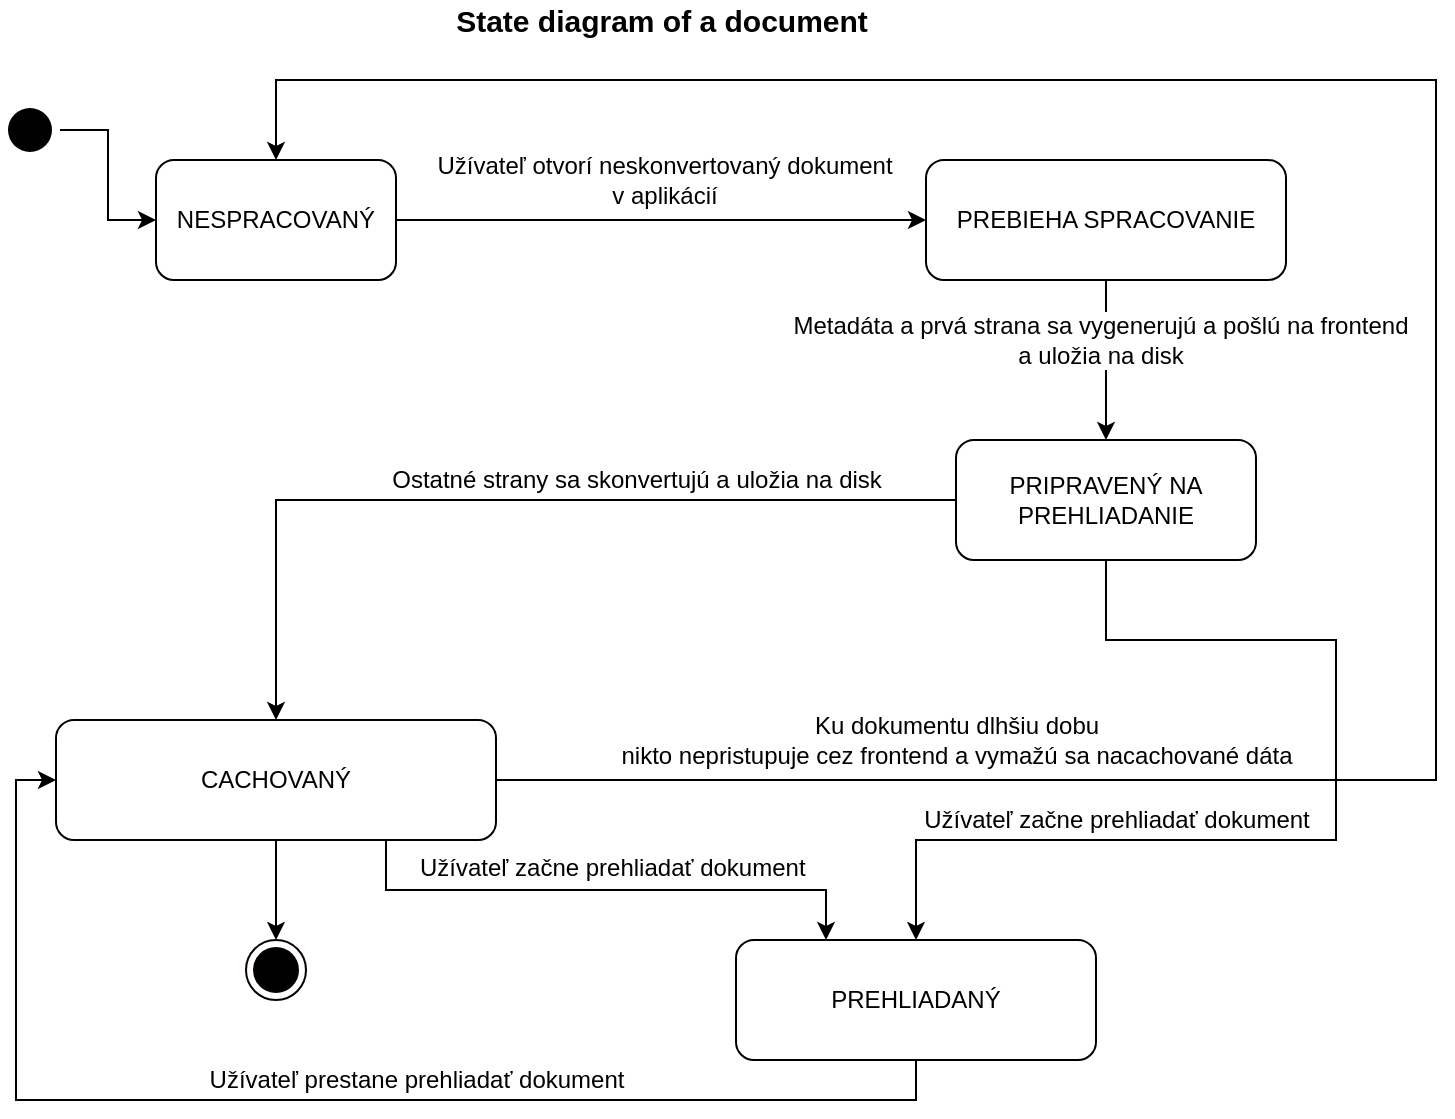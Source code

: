 <mxfile version="12.1.7" type="device" pages="1"><diagram id="eboKu52by0jhiAGM0gUp" name="Page-1"><mxGraphModel dx="1392" dy="804" grid="1" gridSize="10" guides="1" tooltips="1" connect="1" arrows="1" fold="1" page="1" pageScale="1" pageWidth="827" pageHeight="1169" math="0" shadow="0"><root><mxCell id="0"/><mxCell id="1" parent="0"/><mxCell id="sJ9c3zuH82mKK34I_ENM-12" style="edgeStyle=orthogonalEdgeStyle;rounded=0;orthogonalLoop=1;jettySize=auto;html=1;exitX=1;exitY=0.5;exitDx=0;exitDy=0;entryX=0;entryY=0.5;entryDx=0;entryDy=0;" parent="1" source="sJ9c3zuH82mKK34I_ENM-1" target="sJ9c3zuH82mKK34I_ENM-2" edge="1"><mxGeometry relative="1" as="geometry"/></mxCell><mxCell id="sJ9c3zuH82mKK34I_ENM-13" value="Užívateľ otvorí neskonvertovaný dokument &lt;br&gt;v aplikácií" style="text;html=1;resizable=0;points=[];align=center;verticalAlign=middle;labelBackgroundColor=#ffffff;" parent="sJ9c3zuH82mKK34I_ENM-12" vertex="1" connectable="0"><mxGeometry x="0.183" y="3" relative="1" as="geometry"><mxPoint x="-23" y="-17" as="offset"/></mxGeometry></mxCell><mxCell id="sJ9c3zuH82mKK34I_ENM-1" value="NESPRACOVANÝ" style="rounded=1;whiteSpace=wrap;html=1;" parent="1" vertex="1"><mxGeometry x="160" y="110" width="120" height="60" as="geometry"/></mxCell><mxCell id="sJ9c3zuH82mKK34I_ENM-14" style="edgeStyle=orthogonalEdgeStyle;rounded=0;orthogonalLoop=1;jettySize=auto;html=1;exitX=0.5;exitY=1;exitDx=0;exitDy=0;entryX=0.5;entryY=0;entryDx=0;entryDy=0;" parent="1" source="sJ9c3zuH82mKK34I_ENM-2" target="sJ9c3zuH82mKK34I_ENM-3" edge="1"><mxGeometry relative="1" as="geometry"/></mxCell><mxCell id="sJ9c3zuH82mKK34I_ENM-15" value="Metadáta a prvá strana sa vygenerujú a pošlú na frontend&lt;br&gt;a uložia na disk" style="text;html=1;resizable=0;points=[];align=center;verticalAlign=middle;labelBackgroundColor=#ffffff;" parent="sJ9c3zuH82mKK34I_ENM-14" vertex="1" connectable="0"><mxGeometry x="-0.25" y="-3" relative="1" as="geometry"><mxPoint as="offset"/></mxGeometry></mxCell><mxCell id="sJ9c3zuH82mKK34I_ENM-2" value="PREBIEHA SPRACOVANIE" style="rounded=1;whiteSpace=wrap;html=1;" parent="1" vertex="1"><mxGeometry x="545" y="110" width="180" height="60" as="geometry"/></mxCell><mxCell id="sJ9c3zuH82mKK34I_ENM-16" style="edgeStyle=orthogonalEdgeStyle;rounded=0;orthogonalLoop=1;jettySize=auto;html=1;exitX=0;exitY=0.5;exitDx=0;exitDy=0;entryX=0.5;entryY=0;entryDx=0;entryDy=0;" parent="1" source="sJ9c3zuH82mKK34I_ENM-3" target="sJ9c3zuH82mKK34I_ENM-18" edge="1"><mxGeometry relative="1" as="geometry"><mxPoint x="280" y="280" as="targetPoint"/></mxGeometry></mxCell><mxCell id="sJ9c3zuH82mKK34I_ENM-17" value="Ostatné strany sa skonvertujú a uložia na disk" style="text;html=1;resizable=0;points=[];align=center;verticalAlign=middle;labelBackgroundColor=#ffffff;" parent="sJ9c3zuH82mKK34I_ENM-16" vertex="1" connectable="0"><mxGeometry x="-0.136" y="1" relative="1" as="geometry"><mxPoint x="34" y="-11" as="offset"/></mxGeometry></mxCell><mxCell id="PGBzdv3zKMAC1yRozMgn-2" style="edgeStyle=orthogonalEdgeStyle;rounded=0;orthogonalLoop=1;jettySize=auto;html=1;exitX=0.5;exitY=1;exitDx=0;exitDy=0;entryX=0.5;entryY=0;entryDx=0;entryDy=0;" edge="1" parent="1" source="sJ9c3zuH82mKK34I_ENM-3" target="PGBzdv3zKMAC1yRozMgn-1"><mxGeometry relative="1" as="geometry"><Array as="points"><mxPoint x="635" y="350"/><mxPoint x="750" y="350"/><mxPoint x="750" y="450"/><mxPoint x="540" y="450"/></Array></mxGeometry></mxCell><mxCell id="PGBzdv3zKMAC1yRozMgn-3" value="Užívateľ začne prehliadať dokument" style="text;html=1;resizable=0;points=[];align=center;verticalAlign=middle;labelBackgroundColor=#ffffff;" vertex="1" connectable="0" parent="PGBzdv3zKMAC1yRozMgn-2"><mxGeometry x="0.239" relative="1" as="geometry"><mxPoint x="-46" y="-10" as="offset"/></mxGeometry></mxCell><mxCell id="sJ9c3zuH82mKK34I_ENM-3" value="PRIPRAVENÝ NA PREHLIADANIE" style="rounded=1;whiteSpace=wrap;html=1;" parent="1" vertex="1"><mxGeometry x="560" y="250" width="150" height="60" as="geometry"/></mxCell><mxCell id="sJ9c3zuH82mKK34I_ENM-11" style="edgeStyle=orthogonalEdgeStyle;rounded=0;orthogonalLoop=1;jettySize=auto;html=1;exitX=1;exitY=0.5;exitDx=0;exitDy=0;entryX=0;entryY=0.5;entryDx=0;entryDy=0;" parent="1" source="sJ9c3zuH82mKK34I_ENM-10" target="sJ9c3zuH82mKK34I_ENM-1" edge="1"><mxGeometry relative="1" as="geometry"/></mxCell><mxCell id="sJ9c3zuH82mKK34I_ENM-10" value="" style="ellipse;html=1;shape=endState;fillColor=#000000;strokeColor=none;perimeterSpacing=0;gradientColor=none;" parent="1" vertex="1"><mxGeometry x="82" y="80" width="30" height="30" as="geometry"/></mxCell><mxCell id="sJ9c3zuH82mKK34I_ENM-22" style="edgeStyle=orthogonalEdgeStyle;rounded=0;orthogonalLoop=1;jettySize=auto;html=1;exitX=1;exitY=0.5;exitDx=0;exitDy=0;entryX=0.5;entryY=0;entryDx=0;entryDy=0;" parent="1" source="sJ9c3zuH82mKK34I_ENM-18" target="sJ9c3zuH82mKK34I_ENM-1" edge="1"><mxGeometry relative="1" as="geometry"><mxPoint x="560" y="420" as="targetPoint"/><Array as="points"><mxPoint x="800" y="420"/><mxPoint x="800" y="70"/><mxPoint x="220" y="70"/></Array></mxGeometry></mxCell><mxCell id="sJ9c3zuH82mKK34I_ENM-23" value="Ku dokumentu dlhšiu dobu &lt;br&gt;nikto nepristupuje cez frontend a vymažú sa nacachované dáta" style="text;html=1;resizable=0;points=[];align=center;verticalAlign=middle;labelBackgroundColor=#ffffff;" parent="sJ9c3zuH82mKK34I_ENM-22" vertex="1" connectable="0"><mxGeometry x="0.214" relative="1" as="geometry"><mxPoint x="-186" y="330" as="offset"/></mxGeometry></mxCell><mxCell id="sJ9c3zuH82mKK34I_ENM-26" style="edgeStyle=orthogonalEdgeStyle;rounded=0;orthogonalLoop=1;jettySize=auto;html=1;exitX=0.5;exitY=1;exitDx=0;exitDy=0;entryX=0.5;entryY=0;entryDx=0;entryDy=0;" parent="1" source="sJ9c3zuH82mKK34I_ENM-18" target="sJ9c3zuH82mKK34I_ENM-25" edge="1"><mxGeometry relative="1" as="geometry"/></mxCell><mxCell id="PGBzdv3zKMAC1yRozMgn-4" style="edgeStyle=orthogonalEdgeStyle;rounded=0;orthogonalLoop=1;jettySize=auto;html=1;exitX=0.75;exitY=1;exitDx=0;exitDy=0;entryX=0.25;entryY=0;entryDx=0;entryDy=0;" edge="1" parent="1" source="sJ9c3zuH82mKK34I_ENM-18" target="PGBzdv3zKMAC1yRozMgn-1"><mxGeometry relative="1" as="geometry"/></mxCell><mxCell id="sJ9c3zuH82mKK34I_ENM-18" value="CACHOVANÝ" style="rounded=1;whiteSpace=wrap;html=1;strokeColor=#080000;" parent="1" vertex="1"><mxGeometry x="110" y="390" width="220" height="60" as="geometry"/></mxCell><mxCell id="sJ9c3zuH82mKK34I_ENM-25" value="" style="ellipse;html=1;shape=endState;fillColor=#000000;strokeColor=#080000;" parent="1" vertex="1"><mxGeometry x="205" y="500" width="30" height="30" as="geometry"/></mxCell><mxCell id="MCiepP15-EjkmGGLnnr2-1" value="&lt;b&gt;&lt;font style=&quot;font-size: 15px&quot;&gt;State diagram of a document&lt;/font&gt;&lt;/b&gt;" style="text;html=1;strokeColor=none;fillColor=none;align=center;verticalAlign=middle;whiteSpace=wrap;rounded=0;" parent="1" vertex="1"><mxGeometry x="268" y="30" width="290" height="20" as="geometry"/></mxCell><mxCell id="PGBzdv3zKMAC1yRozMgn-6" style="edgeStyle=orthogonalEdgeStyle;rounded=0;orthogonalLoop=1;jettySize=auto;html=1;exitX=0.5;exitY=1;exitDx=0;exitDy=0;entryX=0;entryY=0.5;entryDx=0;entryDy=0;" edge="1" parent="1" source="PGBzdv3zKMAC1yRozMgn-1" target="sJ9c3zuH82mKK34I_ENM-18"><mxGeometry relative="1" as="geometry"/></mxCell><mxCell id="PGBzdv3zKMAC1yRozMgn-8" value="Užívateľ prestane prehliadať dokument" style="text;html=1;resizable=0;points=[];align=center;verticalAlign=middle;labelBackgroundColor=#ffffff;" vertex="1" connectable="0" parent="PGBzdv3zKMAC1yRozMgn-6"><mxGeometry x="-0.175" y="-1" relative="1" as="geometry"><mxPoint x="-2" y="-9" as="offset"/></mxGeometry></mxCell><mxCell id="PGBzdv3zKMAC1yRozMgn-1" value="PREHLIADANÝ" style="rounded=1;whiteSpace=wrap;html=1;" vertex="1" parent="1"><mxGeometry x="450" y="500" width="180" height="60" as="geometry"/></mxCell><mxCell id="PGBzdv3zKMAC1yRozMgn-5" value="Užívateľ začne prehliadať dokument" style="text;html=1;" vertex="1" parent="1"><mxGeometry x="290" y="450" width="220" height="30" as="geometry"/></mxCell></root></mxGraphModel></diagram></mxfile>